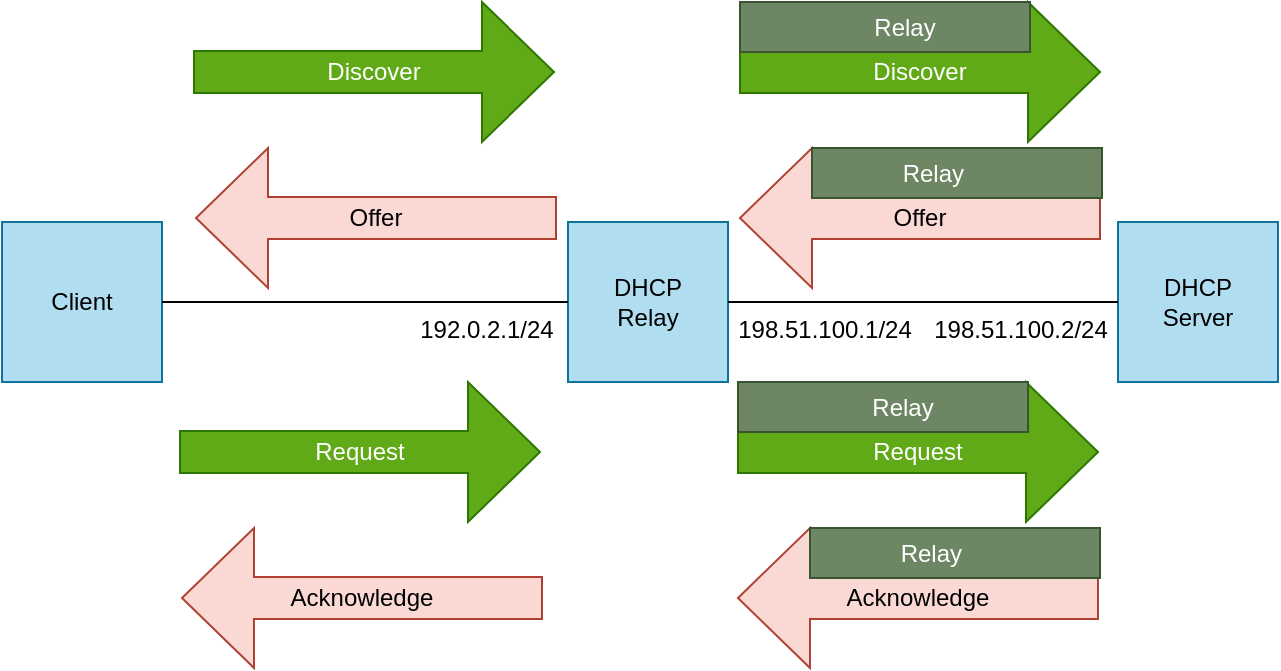 <mxfile version="12.8.2" type="github">
  <diagram id="4_TlrXCxRB-I30mwrB6X" name="Page-1">
    <mxGraphModel dx="786" dy="554" grid="0" gridSize="10" guides="1" tooltips="1" connect="1" arrows="1" fold="1" page="1" pageScale="1" pageWidth="827" pageHeight="1169" math="0" shadow="0">
      <root>
        <mxCell id="0" />
        <mxCell id="1" parent="0" />
        <mxCell id="3St6fJj0rA9oqC7PKEkg-1" value="Client" style="whiteSpace=wrap;html=1;aspect=fixed;fillColor=#b1ddf0;strokeColor=#10739e;" parent="1" vertex="1">
          <mxGeometry x="31" y="176" width="80" height="80" as="geometry" />
        </mxCell>
        <mxCell id="3St6fJj0rA9oqC7PKEkg-2" value="DHCP&lt;br&gt;Relay" style="whiteSpace=wrap;html=1;aspect=fixed;fillColor=#b1ddf0;strokeColor=#10739e;" parent="1" vertex="1">
          <mxGeometry x="314" y="176" width="80" height="80" as="geometry" />
        </mxCell>
        <mxCell id="3St6fJj0rA9oqC7PKEkg-3" value="DHCP&lt;br&gt;Server" style="whiteSpace=wrap;html=1;aspect=fixed;fillColor=#b1ddf0;strokeColor=#10739e;" parent="1" vertex="1">
          <mxGeometry x="589" y="176" width="80" height="80" as="geometry" />
        </mxCell>
        <mxCell id="3St6fJj0rA9oqC7PKEkg-7" value="192.0.2.1/24" style="text;html=1;strokeColor=none;fillColor=none;align=center;verticalAlign=middle;whiteSpace=wrap;rounded=0;" parent="1" vertex="1">
          <mxGeometry x="235" y="220" width="77" height="20" as="geometry" />
        </mxCell>
        <mxCell id="M5hGYYtI0Oq0sSEfKd_V-1" value="198.51.100.1/24" style="text;html=1;strokeColor=none;fillColor=none;align=center;verticalAlign=middle;whiteSpace=wrap;rounded=0;" vertex="1" parent="1">
          <mxGeometry x="404" y="220" width="77" height="20" as="geometry" />
        </mxCell>
        <mxCell id="M5hGYYtI0Oq0sSEfKd_V-5" value="" style="endArrow=none;html=1;entryX=0;entryY=0.5;entryDx=0;entryDy=0;exitX=1;exitY=0.5;exitDx=0;exitDy=0;" edge="1" parent="1" source="3St6fJj0rA9oqC7PKEkg-2" target="3St6fJj0rA9oqC7PKEkg-3">
          <mxGeometry width="50" height="50" relative="1" as="geometry">
            <mxPoint x="376" y="310" as="sourcePoint" />
            <mxPoint x="426" y="260" as="targetPoint" />
          </mxGeometry>
        </mxCell>
        <mxCell id="M5hGYYtI0Oq0sSEfKd_V-6" value="" style="endArrow=none;html=1;exitX=1;exitY=0.5;exitDx=0;exitDy=0;" edge="1" parent="1" source="3St6fJj0rA9oqC7PKEkg-1" target="3St6fJj0rA9oqC7PKEkg-2">
          <mxGeometry width="50" height="50" relative="1" as="geometry">
            <mxPoint x="376" y="310" as="sourcePoint" />
            <mxPoint x="426" y="260" as="targetPoint" />
          </mxGeometry>
        </mxCell>
        <mxCell id="M5hGYYtI0Oq0sSEfKd_V-7" value="198.51.100.2/24" style="text;html=1;strokeColor=none;fillColor=none;align=center;verticalAlign=middle;whiteSpace=wrap;rounded=0;" vertex="1" parent="1">
          <mxGeometry x="502" y="220" width="77" height="20" as="geometry" />
        </mxCell>
        <mxCell id="M5hGYYtI0Oq0sSEfKd_V-10" value="Discover" style="shape=singleArrow;whiteSpace=wrap;html=1;rotation=0;fillColor=#60a917;strokeColor=#2D7600;fontColor=#ffffff;" vertex="1" parent="1">
          <mxGeometry x="127" y="66" width="180" height="70" as="geometry" />
        </mxCell>
        <mxCell id="M5hGYYtI0Oq0sSEfKd_V-14" value="Offer" style="shape=singleArrow;direction=west;whiteSpace=wrap;html=1;fillColor=#fad9d5;strokeColor=#ae4132;" vertex="1" parent="1">
          <mxGeometry x="128" y="139" width="180" height="70" as="geometry" />
        </mxCell>
        <mxCell id="M5hGYYtI0Oq0sSEfKd_V-16" value="Discover" style="shape=singleArrow;whiteSpace=wrap;html=1;rotation=0;fillColor=#60a917;strokeColor=#2D7600;fontColor=#ffffff;" vertex="1" parent="1">
          <mxGeometry x="400" y="66" width="180" height="70" as="geometry" />
        </mxCell>
        <mxCell id="M5hGYYtI0Oq0sSEfKd_V-17" value="Offer" style="shape=singleArrow;direction=west;whiteSpace=wrap;html=1;fillColor=#fad9d5;strokeColor=#ae4132;" vertex="1" parent="1">
          <mxGeometry x="400" y="139" width="180" height="70" as="geometry" />
        </mxCell>
        <mxCell id="M5hGYYtI0Oq0sSEfKd_V-18" value="&amp;nbsp;&amp;nbsp;&amp;nbsp;&amp;nbsp;&amp;nbsp; Relay" style="rounded=0;whiteSpace=wrap;html=1;fillColor=#6d8764;strokeColor=#3A5431;fontColor=#ffffff;" vertex="1" parent="1">
          <mxGeometry x="400" y="66" width="145" height="25" as="geometry" />
        </mxCell>
        <mxCell id="M5hGYYtI0Oq0sSEfKd_V-23" value="&lt;div align=&quot;left&quot;&gt;&amp;nbsp;&amp;nbsp;&amp;nbsp;&amp;nbsp;&amp;nbsp;&amp;nbsp;&amp;nbsp;&amp;nbsp;&amp;nbsp;&amp;nbsp;&amp;nbsp;&amp;nbsp; Relay&lt;/div&gt;" style="rounded=0;whiteSpace=wrap;html=1;fillColor=#6d8764;align=left;strokeColor=#3A5431;fontColor=#ffffff;" vertex="1" parent="1">
          <mxGeometry x="436" y="139" width="145" height="25" as="geometry" />
        </mxCell>
        <mxCell id="M5hGYYtI0Oq0sSEfKd_V-26" value="Request" style="shape=singleArrow;whiteSpace=wrap;html=1;rotation=0;fillColor=#60a917;strokeColor=#2D7600;fontColor=#ffffff;" vertex="1" parent="1">
          <mxGeometry x="120" y="256" width="180" height="70" as="geometry" />
        </mxCell>
        <mxCell id="M5hGYYtI0Oq0sSEfKd_V-27" value="Acknowledge" style="shape=singleArrow;direction=west;whiteSpace=wrap;html=1;fillColor=#fad9d5;strokeColor=#ae4132;" vertex="1" parent="1">
          <mxGeometry x="121" y="329" width="180" height="70" as="geometry" />
        </mxCell>
        <mxCell id="M5hGYYtI0Oq0sSEfKd_V-28" value="Request" style="shape=singleArrow;whiteSpace=wrap;html=1;rotation=0;fillColor=#60a917;strokeColor=#2D7600;fontColor=#ffffff;" vertex="1" parent="1">
          <mxGeometry x="399" y="256" width="180" height="70" as="geometry" />
        </mxCell>
        <mxCell id="M5hGYYtI0Oq0sSEfKd_V-29" value="Acknowledge" style="shape=singleArrow;direction=west;whiteSpace=wrap;html=1;fillColor=#fad9d5;strokeColor=#ae4132;" vertex="1" parent="1">
          <mxGeometry x="399" y="329" width="180" height="70" as="geometry" />
        </mxCell>
        <mxCell id="M5hGYYtI0Oq0sSEfKd_V-30" value="&amp;nbsp;&amp;nbsp;&amp;nbsp;&amp;nbsp;&amp;nbsp; Relay" style="rounded=0;whiteSpace=wrap;html=1;fillColor=#6d8764;strokeColor=#3A5431;fontColor=#ffffff;" vertex="1" parent="1">
          <mxGeometry x="399" y="256" width="145" height="25" as="geometry" />
        </mxCell>
        <mxCell id="M5hGYYtI0Oq0sSEfKd_V-31" value="&lt;div align=&quot;left&quot;&gt;&amp;nbsp;&amp;nbsp;&amp;nbsp;&amp;nbsp;&amp;nbsp;&amp;nbsp;&amp;nbsp;&amp;nbsp;&amp;nbsp;&amp;nbsp;&amp;nbsp;&amp;nbsp; Relay&lt;/div&gt;" style="rounded=0;whiteSpace=wrap;html=1;fillColor=#6d8764;align=left;strokeColor=#3A5431;fontColor=#ffffff;" vertex="1" parent="1">
          <mxGeometry x="435" y="329" width="145" height="25" as="geometry" />
        </mxCell>
      </root>
    </mxGraphModel>
  </diagram>
</mxfile>
